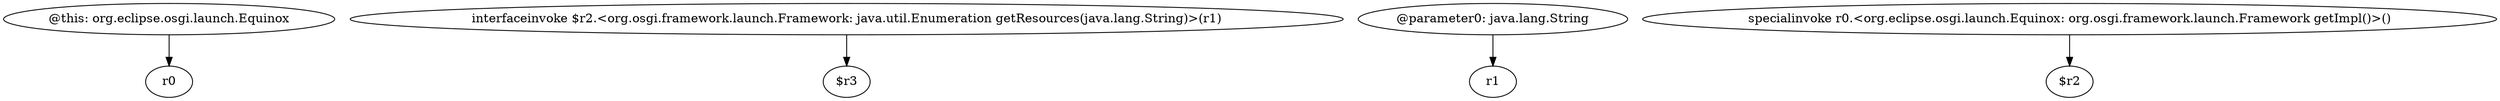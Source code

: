 digraph g {
0[label="@this: org.eclipse.osgi.launch.Equinox"]
1[label="r0"]
0->1[label=""]
2[label="interfaceinvoke $r2.<org.osgi.framework.launch.Framework: java.util.Enumeration getResources(java.lang.String)>(r1)"]
3[label="$r3"]
2->3[label=""]
4[label="@parameter0: java.lang.String"]
5[label="r1"]
4->5[label=""]
6[label="specialinvoke r0.<org.eclipse.osgi.launch.Equinox: org.osgi.framework.launch.Framework getImpl()>()"]
7[label="$r2"]
6->7[label=""]
}